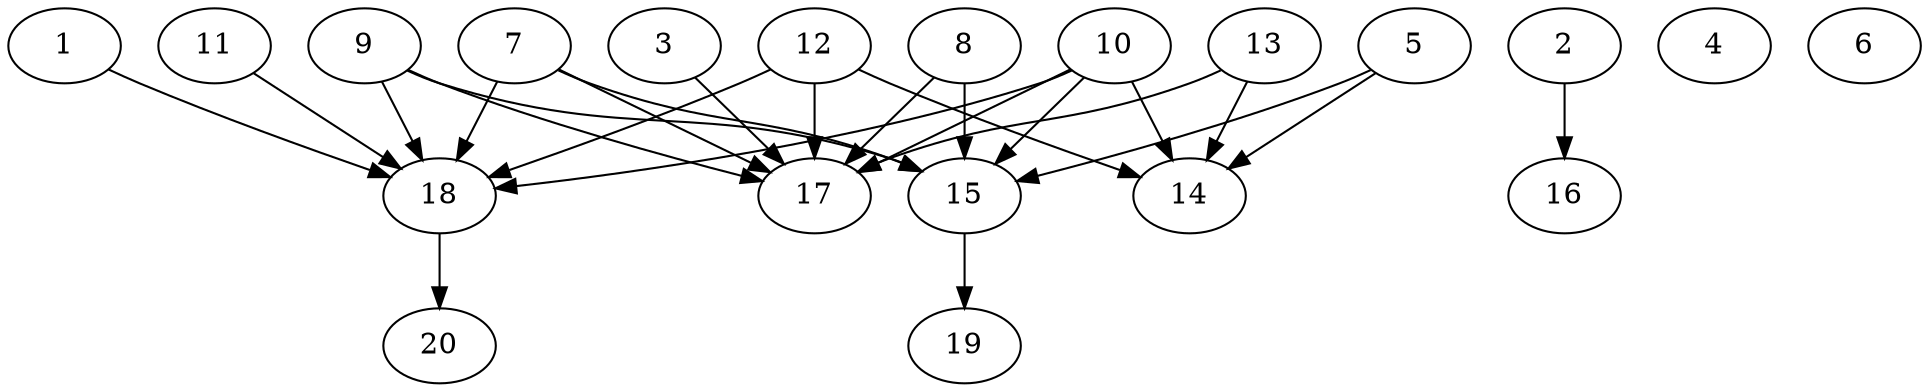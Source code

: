 // DAG automatically generated by daggen at Wed Jul 24 21:26:16 2019
// ./daggen --dot -n 20 --ccr 0.4 --fat 0.8 --regular 0.5 --density 0.5 --mindata 5242880 --maxdata 52428800 
digraph G {
  1 [size="91141120", alpha="0.00", expect_size="36456448"] 
  1 -> 18 [size ="36456448"]
  2 [size="66997760", alpha="0.08", expect_size="26799104"] 
  2 -> 16 [size ="26799104"]
  3 [size="54766080", alpha="0.19", expect_size="21906432"] 
  3 -> 17 [size ="21906432"]
  4 [size="67499520", alpha="0.19", expect_size="26999808"] 
  5 [size="103864320", alpha="0.08", expect_size="41545728"] 
  5 -> 14 [size ="41545728"]
  5 -> 15 [size ="41545728"]
  6 [size="112327680", alpha="0.03", expect_size="44931072"] 
  7 [size="110464000", alpha="0.15", expect_size="44185600"] 
  7 -> 15 [size ="44185600"]
  7 -> 17 [size ="44185600"]
  7 -> 18 [size ="44185600"]
  8 [size="41945600", alpha="0.09", expect_size="16778240"] 
  8 -> 15 [size ="16778240"]
  8 -> 17 [size ="16778240"]
  9 [size="110881280", alpha="0.08", expect_size="44352512"] 
  9 -> 15 [size ="44352512"]
  9 -> 17 [size ="44352512"]
  9 -> 18 [size ="44352512"]
  10 [size="39508480", alpha="0.09", expect_size="15803392"] 
  10 -> 14 [size ="15803392"]
  10 -> 15 [size ="15803392"]
  10 -> 17 [size ="15803392"]
  10 -> 18 [size ="15803392"]
  11 [size="15887360", alpha="0.08", expect_size="6354944"] 
  11 -> 18 [size ="6354944"]
  12 [size="16491520", alpha="0.06", expect_size="6596608"] 
  12 -> 14 [size ="6596608"]
  12 -> 17 [size ="6596608"]
  12 -> 18 [size ="6596608"]
  13 [size="65249280", alpha="0.06", expect_size="26099712"] 
  13 -> 14 [size ="26099712"]
  13 -> 17 [size ="26099712"]
  14 [size="61168640", alpha="0.11", expect_size="24467456"] 
  15 [size="55866880", alpha="0.01", expect_size="22346752"] 
  15 -> 19 [size ="22346752"]
  16 [size="104353280", alpha="0.17", expect_size="41741312"] 
  17 [size="120071680", alpha="0.07", expect_size="48028672"] 
  18 [size="90444800", alpha="0.15", expect_size="36177920"] 
  18 -> 20 [size ="36177920"]
  19 [size="25443840", alpha="0.12", expect_size="10177536"] 
  20 [size="70743040", alpha="0.08", expect_size="28297216"] 
}
